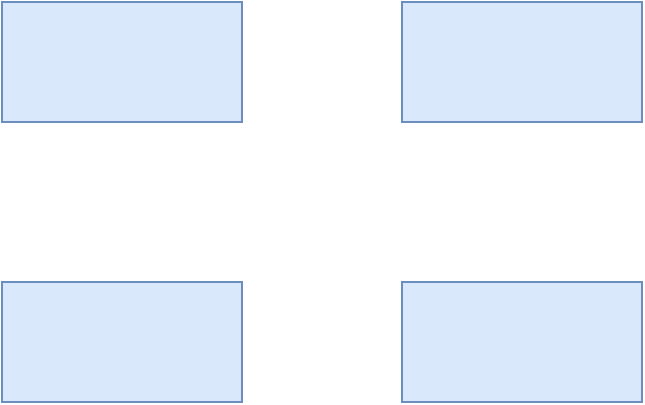 <mxfile version="13.9.9" type="device"><diagram id="Wrh1df5g6kKbIbrC7VCr" name="Seite-1"><mxGraphModel dx="1102" dy="817" grid="1" gridSize="10" guides="1" tooltips="1" connect="1" arrows="1" fold="1" page="1" pageScale="1" pageWidth="827" pageHeight="1169" math="0" shadow="0"><root><mxCell id="0"/><mxCell id="1" parent="0"/><mxCell id="eRkXF0YocziNlYxExSaA-1" value="" style="rounded=0;whiteSpace=wrap;html=1;fillColor=#dae8fc;strokeColor=#6c8ebf;" vertex="1" parent="1"><mxGeometry x="100" y="80" width="120" height="60" as="geometry"/></mxCell><mxCell id="eRkXF0YocziNlYxExSaA-2" value="" style="rounded=0;whiteSpace=wrap;html=1;fillColor=#dae8fc;strokeColor=#6c8ebf;" vertex="1" parent="1"><mxGeometry x="100" y="220" width="120" height="60" as="geometry"/></mxCell><mxCell id="eRkXF0YocziNlYxExSaA-3" value="" style="rounded=0;whiteSpace=wrap;html=1;fillColor=#dae8fc;strokeColor=#6c8ebf;" vertex="1" parent="1"><mxGeometry x="300" y="80" width="120" height="60" as="geometry"/></mxCell><mxCell id="eRkXF0YocziNlYxExSaA-4" value="" style="rounded=0;whiteSpace=wrap;html=1;fillColor=#dae8fc;strokeColor=#6c8ebf;" vertex="1" parent="1"><mxGeometry x="300" y="220" width="120" height="60" as="geometry"/></mxCell></root></mxGraphModel></diagram></mxfile>